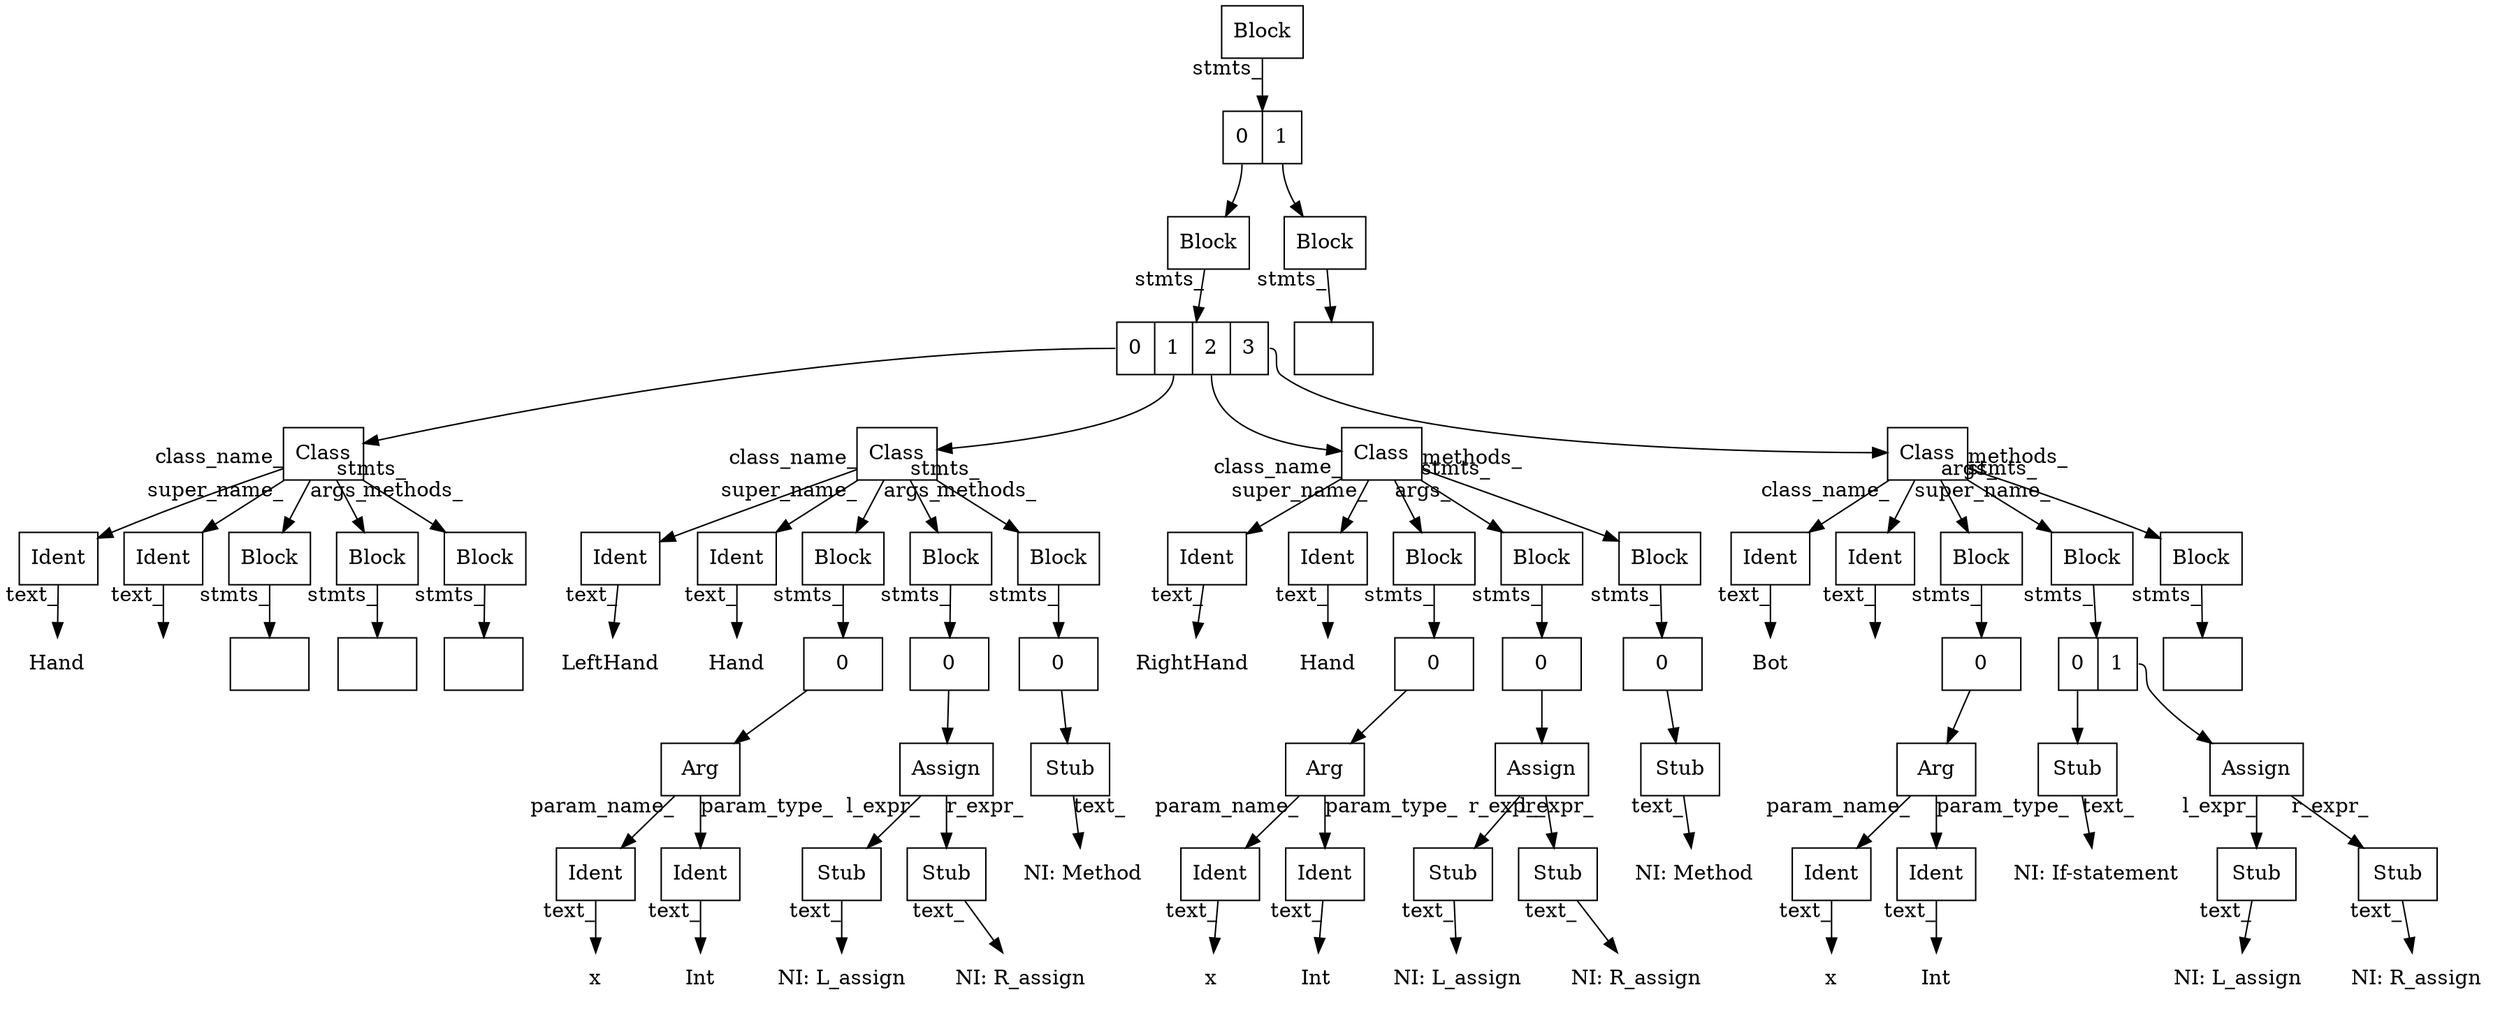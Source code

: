 digraph AST {
root[shape=box,label="Block"];
node_1[shape=record,label="<e_0>0|<e_1>1"];
node_2[shape=box,label="Block"];
node_3[shape=record,label="<e_0>0|<e_1>1|<e_2>2|<e_3>3"];
node_4[shape=box,label="Class"];
node_5[shape=box,label="Ident"];
node_6[shape=plaintext,label="Hand"];
node_5 -> node_6 [taillabel="text_"];
node_4 -> node_5 [taillabel="class_name_"];
node_7[shape=box,label="Ident"];
node_8[shape=plaintext,label=""];
node_7 -> node_8 [taillabel="text_"];
node_4 -> node_7 [taillabel="super_name_"];
node_9[shape=box,label="Block"];
node_10[shape=record,label=""];
node_9 -> node_10 [taillabel="stmts_"];
node_4 -> node_9 [taillabel="args_"];
node_11[shape=box,label="Block"];
node_12[shape=record,label=""];
node_11 -> node_12 [taillabel="stmts_"];
node_4 -> node_11 [taillabel="stmts_"];
node_13[shape=box,label="Block"];
node_14[shape=record,label=""];
node_13 -> node_14 [taillabel="stmts_"];
node_4 -> node_13 [taillabel="methods_"];
node_3:e_0 -> node_4;
node_15[shape=box,label="Class"];
node_16[shape=box,label="Ident"];
node_17[shape=plaintext,label="LeftHand"];
node_16 -> node_17 [taillabel="text_"];
node_15 -> node_16 [taillabel="class_name_"];
node_18[shape=box,label="Ident"];
node_19[shape=plaintext,label="Hand"];
node_18 -> node_19 [taillabel="text_"];
node_15 -> node_18 [taillabel="super_name_"];
node_20[shape=box,label="Block"];
node_21[shape=record,label="<e_0>0"];
node_22[shape=box,label="Arg"];
node_23[shape=box,label="Ident"];
node_24[shape=plaintext,label="x"];
node_23 -> node_24 [taillabel="text_"];
node_22 -> node_23 [taillabel="param_name_"];
node_25[shape=box,label="Ident"];
node_26[shape=plaintext,label="Int"];
node_25 -> node_26 [taillabel="text_"];
node_22 -> node_25 [taillabel="param_type_"];
node_21:e_0 -> node_22;
node_20 -> node_21 [taillabel="stmts_"];
node_15 -> node_20 [taillabel="args_"];
node_27[shape=box,label="Block"];
node_28[shape=record,label="<e_0>0"];
node_29[shape=box,label="Assign"];
node_30[shape=box,label="Stub"];
node_31[shape=plaintext,label="NI: L_assign"];
node_30 -> node_31 [taillabel="text_"];
node_29 -> node_30 [taillabel="l_expr_"];
node_32[shape=box,label="Stub"];
node_33[shape=plaintext,label="NI: R_assign"];
node_32 -> node_33 [taillabel="text_"];
node_29 -> node_32 [taillabel="r_expr_"];
node_28:e_0 -> node_29;
node_27 -> node_28 [taillabel="stmts_"];
node_15 -> node_27 [taillabel="stmts_"];
node_34[shape=box,label="Block"];
node_35[shape=record,label="<e_0>0"];
node_36[shape=box,label="Stub"];
node_37[shape=plaintext,label="NI: Method"];
node_36 -> node_37 [taillabel="text_"];
node_35:e_0 -> node_36;
node_34 -> node_35 [taillabel="stmts_"];
node_15 -> node_34 [taillabel="methods_"];
node_3:e_1 -> node_15;
node_38[shape=box,label="Class"];
node_39[shape=box,label="Ident"];
node_40[shape=plaintext,label="RightHand"];
node_39 -> node_40 [taillabel="text_"];
node_38 -> node_39 [taillabel="class_name_"];
node_41[shape=box,label="Ident"];
node_42[shape=plaintext,label="Hand"];
node_41 -> node_42 [taillabel="text_"];
node_38 -> node_41 [taillabel="super_name_"];
node_43[shape=box,label="Block"];
node_44[shape=record,label="<e_0>0"];
node_45[shape=box,label="Arg"];
node_46[shape=box,label="Ident"];
node_47[shape=plaintext,label="x"];
node_46 -> node_47 [taillabel="text_"];
node_45 -> node_46 [taillabel="param_name_"];
node_48[shape=box,label="Ident"];
node_49[shape=plaintext,label="Int"];
node_48 -> node_49 [taillabel="text_"];
node_45 -> node_48 [taillabel="param_type_"];
node_44:e_0 -> node_45;
node_43 -> node_44 [taillabel="stmts_"];
node_38 -> node_43 [taillabel="args_"];
node_50[shape=box,label="Block"];
node_51[shape=record,label="<e_0>0"];
node_52[shape=box,label="Assign"];
node_53[shape=box,label="Stub"];
node_54[shape=plaintext,label="NI: L_assign"];
node_53 -> node_54 [taillabel="text_"];
node_52 -> node_53 [taillabel="l_expr_"];
node_55[shape=box,label="Stub"];
node_56[shape=plaintext,label="NI: R_assign"];
node_55 -> node_56 [taillabel="text_"];
node_52 -> node_55 [taillabel="r_expr_"];
node_51:e_0 -> node_52;
node_50 -> node_51 [taillabel="stmts_"];
node_38 -> node_50 [taillabel="stmts_"];
node_57[shape=box,label="Block"];
node_58[shape=record,label="<e_0>0"];
node_59[shape=box,label="Stub"];
node_60[shape=plaintext,label="NI: Method"];
node_59 -> node_60 [taillabel="text_"];
node_58:e_0 -> node_59;
node_57 -> node_58 [taillabel="stmts_"];
node_38 -> node_57 [taillabel="methods_"];
node_3:e_2 -> node_38;
node_61[shape=box,label="Class"];
node_62[shape=box,label="Ident"];
node_63[shape=plaintext,label="Bot"];
node_62 -> node_63 [taillabel="text_"];
node_61 -> node_62 [taillabel="class_name_"];
node_64[shape=box,label="Ident"];
node_65[shape=plaintext,label=""];
node_64 -> node_65 [taillabel="text_"];
node_61 -> node_64 [taillabel="super_name_"];
node_66[shape=box,label="Block"];
node_67[shape=record,label="<e_0>0"];
node_68[shape=box,label="Arg"];
node_69[shape=box,label="Ident"];
node_70[shape=plaintext,label="x"];
node_69 -> node_70 [taillabel="text_"];
node_68 -> node_69 [taillabel="param_name_"];
node_71[shape=box,label="Ident"];
node_72[shape=plaintext,label="Int"];
node_71 -> node_72 [taillabel="text_"];
node_68 -> node_71 [taillabel="param_type_"];
node_67:e_0 -> node_68;
node_66 -> node_67 [taillabel="stmts_"];
node_61 -> node_66 [taillabel="args_"];
node_73[shape=box,label="Block"];
node_74[shape=record,label="<e_0>0|<e_1>1"];
node_75[shape=box,label="Stub"];
node_76[shape=plaintext,label="NI: If-statement"];
node_75 -> node_76 [taillabel="text_"];
node_74:e_0 -> node_75;
node_77[shape=box,label="Assign"];
node_78[shape=box,label="Stub"];
node_79[shape=plaintext,label="NI: L_assign"];
node_78 -> node_79 [taillabel="text_"];
node_77 -> node_78 [taillabel="l_expr_"];
node_80[shape=box,label="Stub"];
node_81[shape=plaintext,label="NI: R_assign"];
node_80 -> node_81 [taillabel="text_"];
node_77 -> node_80 [taillabel="r_expr_"];
node_74:e_1 -> node_77;
node_73 -> node_74 [taillabel="stmts_"];
node_61 -> node_73 [taillabel="stmts_"];
node_82[shape=box,label="Block"];
node_83[shape=record,label=""];
node_82 -> node_83 [taillabel="stmts_"];
node_61 -> node_82 [taillabel="methods_"];
node_3:e_3 -> node_61;
node_2 -> node_3 [taillabel="stmts_"];
node_1:e_0 -> node_2;
node_84[shape=box,label="Block"];
node_85[shape=record,label=""];
node_84 -> node_85 [taillabel="stmts_"];
node_1:e_1 -> node_84;
root -> node_1 [taillabel="stmts_"];
}
